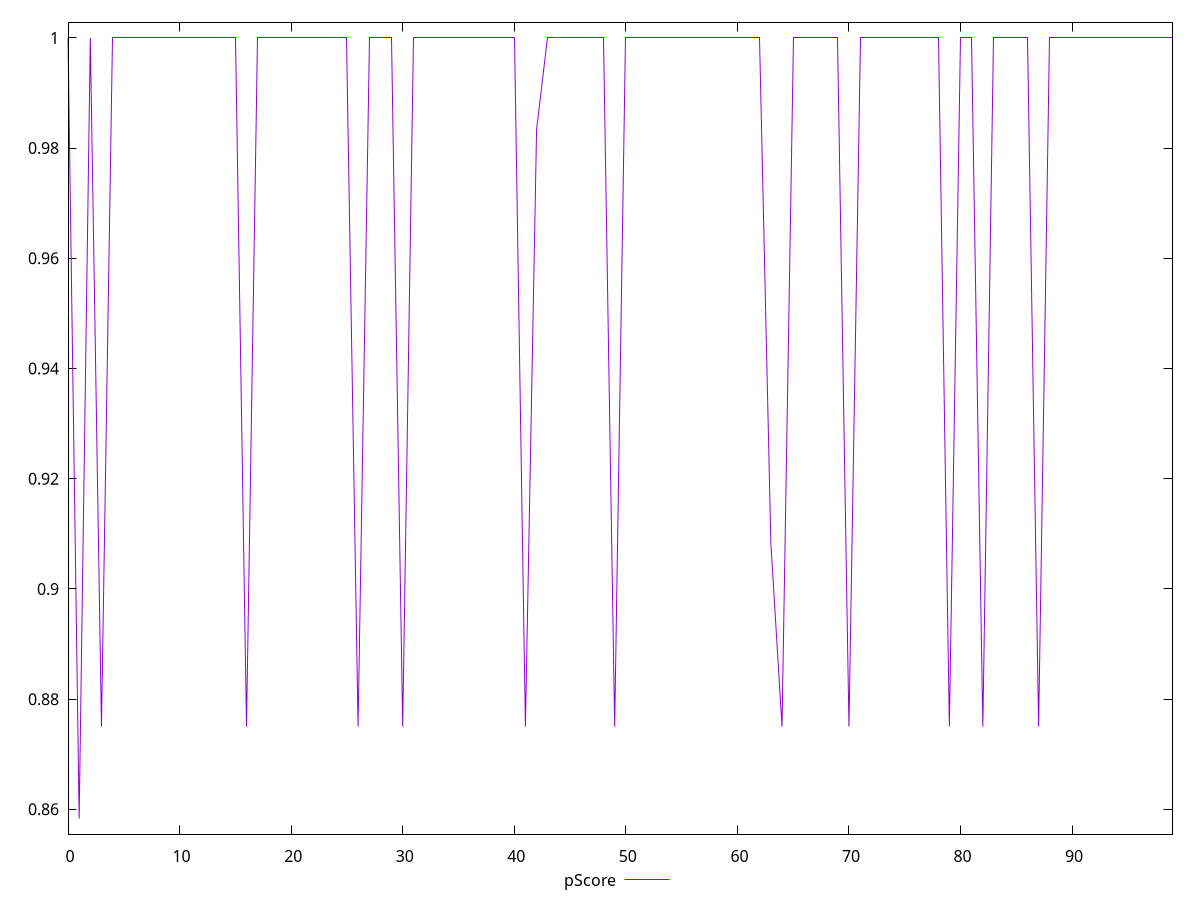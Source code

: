 reset

$pScore <<EOF
0 1
1 0.8583333333333334
2 1
3 0.875
4 1
5 1
6 1
7 1
8 1
9 1
10 1
11 1
12 1
13 1
14 1
15 1
16 0.875
17 1
18 1
19 1
20 1
21 1
22 1
23 1
24 1
25 1
26 0.875
27 1
28 1
29 1
30 0.875
31 1
32 1
33 1
34 1
35 1
36 1
37 1
38 1
39 1
40 1
41 0.875
42 0.9833333333333333
43 1
44 1
45 1
46 1
47 1
48 1
49 0.875
50 1
51 1
52 1
53 1
54 1
55 1
56 1
57 1
58 1
59 1
60 1
61 1
62 1
63 0.9083333333333333
64 0.875
65 1
66 1
67 1
68 1
69 1
70 0.875
71 1
72 1
73 1
74 1
75 1
76 1
77 1
78 1
79 0.875
80 1
81 1
82 0.875
83 1
84 1
85 1
86 1
87 0.875
88 1
89 1
90 1
91 1
92 1
93 1
94 1
95 1
96 1
97 1
98 1
99 1
EOF

set key outside below
set xrange [0:99]
set yrange [0.8555:1.0028333333333332]
set trange [0.8555:1.0028333333333332]
set terminal svg size 640, 500 enhanced background rgb 'white'
set output "reports/report_00028_2021-02-24T12-49-42.674Z/unused-css-rules/samples/music/pScore/values.svg"

plot $pScore title "pScore" with line

reset
